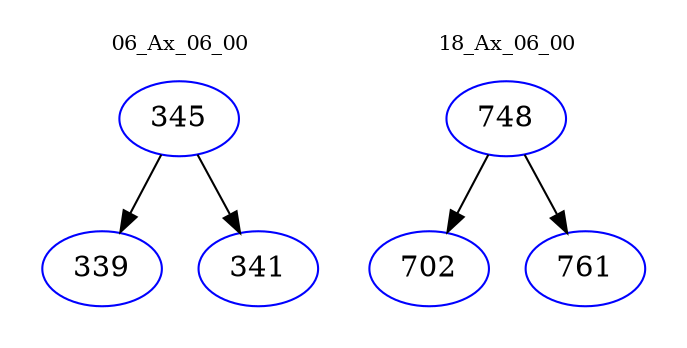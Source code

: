 digraph{
subgraph cluster_0 {
color = white
label = "06_Ax_06_00";
fontsize=10;
T0_345 [label="345", color="blue"]
T0_345 -> T0_339 [color="black"]
T0_339 [label="339", color="blue"]
T0_345 -> T0_341 [color="black"]
T0_341 [label="341", color="blue"]
}
subgraph cluster_1 {
color = white
label = "18_Ax_06_00";
fontsize=10;
T1_748 [label="748", color="blue"]
T1_748 -> T1_702 [color="black"]
T1_702 [label="702", color="blue"]
T1_748 -> T1_761 [color="black"]
T1_761 [label="761", color="blue"]
}
}
